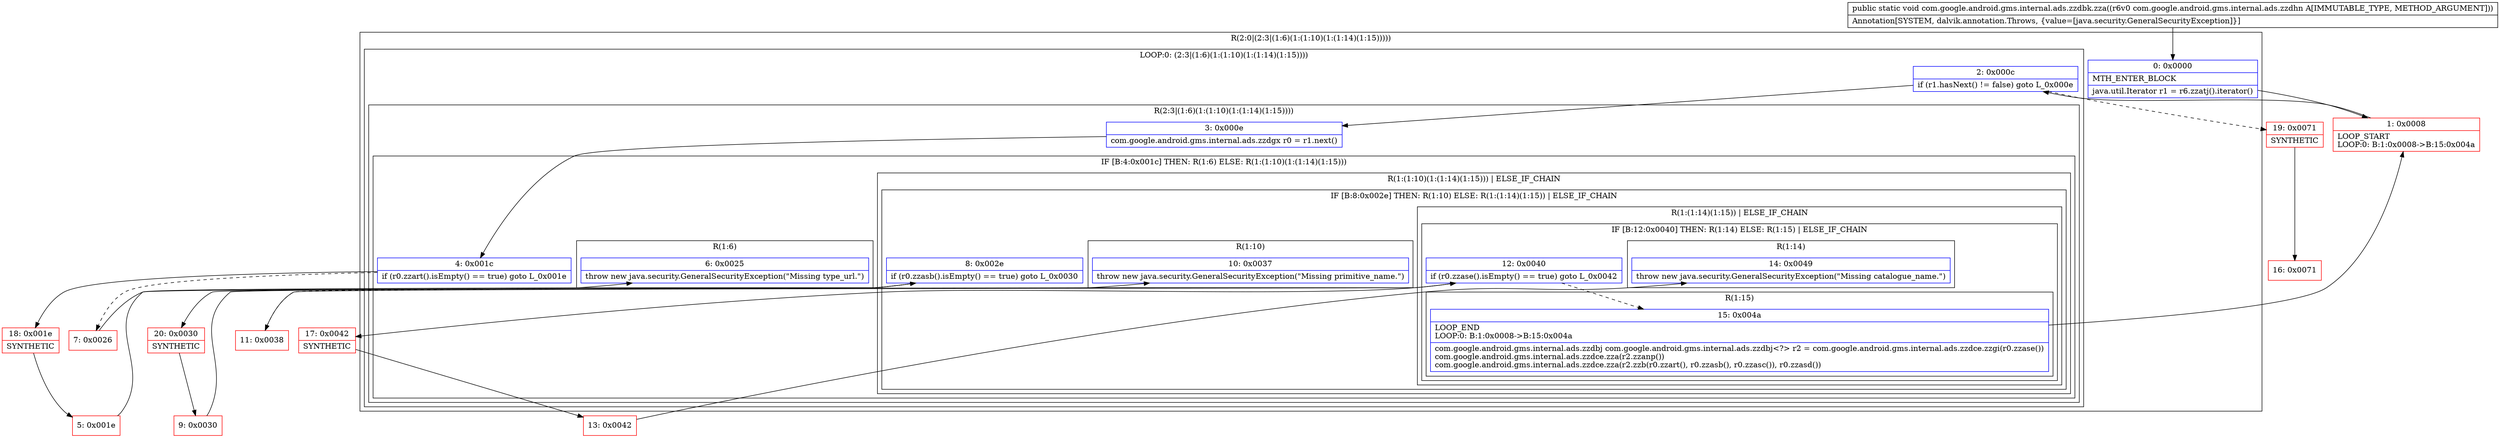 digraph "CFG forcom.google.android.gms.internal.ads.zzdbk.zza(Lcom\/google\/android\/gms\/internal\/ads\/zzdhn;)V" {
subgraph cluster_Region_1858844194 {
label = "R(2:0|(2:3|(1:6)(1:(1:10)(1:(1:14)(1:15)))))";
node [shape=record,color=blue];
Node_0 [shape=record,label="{0\:\ 0x0000|MTH_ENTER_BLOCK\l|java.util.Iterator r1 = r6.zzatj().iterator()\l}"];
subgraph cluster_LoopRegion_215946521 {
label = "LOOP:0: (2:3|(1:6)(1:(1:10)(1:(1:14)(1:15))))";
node [shape=record,color=blue];
Node_2 [shape=record,label="{2\:\ 0x000c|if (r1.hasNext() != false) goto L_0x000e\l}"];
subgraph cluster_Region_1807564218 {
label = "R(2:3|(1:6)(1:(1:10)(1:(1:14)(1:15))))";
node [shape=record,color=blue];
Node_3 [shape=record,label="{3\:\ 0x000e|com.google.android.gms.internal.ads.zzdgx r0 = r1.next()\l}"];
subgraph cluster_IfRegion_1555310276 {
label = "IF [B:4:0x001c] THEN: R(1:6) ELSE: R(1:(1:10)(1:(1:14)(1:15)))";
node [shape=record,color=blue];
Node_4 [shape=record,label="{4\:\ 0x001c|if (r0.zzart().isEmpty() == true) goto L_0x001e\l}"];
subgraph cluster_Region_1870524886 {
label = "R(1:6)";
node [shape=record,color=blue];
Node_6 [shape=record,label="{6\:\ 0x0025|throw new java.security.GeneralSecurityException(\"Missing type_url.\")\l}"];
}
subgraph cluster_Region_461260541 {
label = "R(1:(1:10)(1:(1:14)(1:15))) | ELSE_IF_CHAIN\l";
node [shape=record,color=blue];
subgraph cluster_IfRegion_422373573 {
label = "IF [B:8:0x002e] THEN: R(1:10) ELSE: R(1:(1:14)(1:15)) | ELSE_IF_CHAIN\l";
node [shape=record,color=blue];
Node_8 [shape=record,label="{8\:\ 0x002e|if (r0.zzasb().isEmpty() == true) goto L_0x0030\l}"];
subgraph cluster_Region_1683193634 {
label = "R(1:10)";
node [shape=record,color=blue];
Node_10 [shape=record,label="{10\:\ 0x0037|throw new java.security.GeneralSecurityException(\"Missing primitive_name.\")\l}"];
}
subgraph cluster_Region_1688256831 {
label = "R(1:(1:14)(1:15)) | ELSE_IF_CHAIN\l";
node [shape=record,color=blue];
subgraph cluster_IfRegion_226503416 {
label = "IF [B:12:0x0040] THEN: R(1:14) ELSE: R(1:15) | ELSE_IF_CHAIN\l";
node [shape=record,color=blue];
Node_12 [shape=record,label="{12\:\ 0x0040|if (r0.zzase().isEmpty() == true) goto L_0x0042\l}"];
subgraph cluster_Region_1930723661 {
label = "R(1:14)";
node [shape=record,color=blue];
Node_14 [shape=record,label="{14\:\ 0x0049|throw new java.security.GeneralSecurityException(\"Missing catalogue_name.\")\l}"];
}
subgraph cluster_Region_1849372849 {
label = "R(1:15)";
node [shape=record,color=blue];
Node_15 [shape=record,label="{15\:\ 0x004a|LOOP_END\lLOOP:0: B:1:0x0008\-\>B:15:0x004a\l|com.google.android.gms.internal.ads.zzdbj com.google.android.gms.internal.ads.zzdbj\<?\> r2 = com.google.android.gms.internal.ads.zzdce.zzgi(r0.zzase())\lcom.google.android.gms.internal.ads.zzdce.zza(r2.zzanp())\lcom.google.android.gms.internal.ads.zzdce.zza(r2.zzb(r0.zzart(), r0.zzasb(), r0.zzasc()), r0.zzasd())\l}"];
}
}
}
}
}
}
}
}
}
Node_1 [shape=record,color=red,label="{1\:\ 0x0008|LOOP_START\lLOOP:0: B:1:0x0008\-\>B:15:0x004a\l}"];
Node_5 [shape=record,color=red,label="{5\:\ 0x001e}"];
Node_7 [shape=record,color=red,label="{7\:\ 0x0026}"];
Node_9 [shape=record,color=red,label="{9\:\ 0x0030}"];
Node_11 [shape=record,color=red,label="{11\:\ 0x0038}"];
Node_13 [shape=record,color=red,label="{13\:\ 0x0042}"];
Node_16 [shape=record,color=red,label="{16\:\ 0x0071}"];
Node_17 [shape=record,color=red,label="{17\:\ 0x0042|SYNTHETIC\l}"];
Node_18 [shape=record,color=red,label="{18\:\ 0x001e|SYNTHETIC\l}"];
Node_19 [shape=record,color=red,label="{19\:\ 0x0071|SYNTHETIC\l}"];
Node_20 [shape=record,color=red,label="{20\:\ 0x0030|SYNTHETIC\l}"];
MethodNode[shape=record,label="{public static void com.google.android.gms.internal.ads.zzdbk.zza((r6v0 com.google.android.gms.internal.ads.zzdhn A[IMMUTABLE_TYPE, METHOD_ARGUMENT]))  | Annotation[SYSTEM, dalvik.annotation.Throws, \{value=[java.security.GeneralSecurityException]\}]\l}"];
MethodNode -> Node_0;
Node_0 -> Node_1;
Node_2 -> Node_3;
Node_2 -> Node_19[style=dashed];
Node_3 -> Node_4;
Node_4 -> Node_7[style=dashed];
Node_4 -> Node_18;
Node_8 -> Node_11[style=dashed];
Node_8 -> Node_20;
Node_12 -> Node_15[style=dashed];
Node_12 -> Node_17;
Node_15 -> Node_1;
Node_1 -> Node_2;
Node_5 -> Node_6;
Node_7 -> Node_8;
Node_9 -> Node_10;
Node_11 -> Node_12;
Node_13 -> Node_14;
Node_17 -> Node_13;
Node_18 -> Node_5;
Node_19 -> Node_16;
Node_20 -> Node_9;
}

